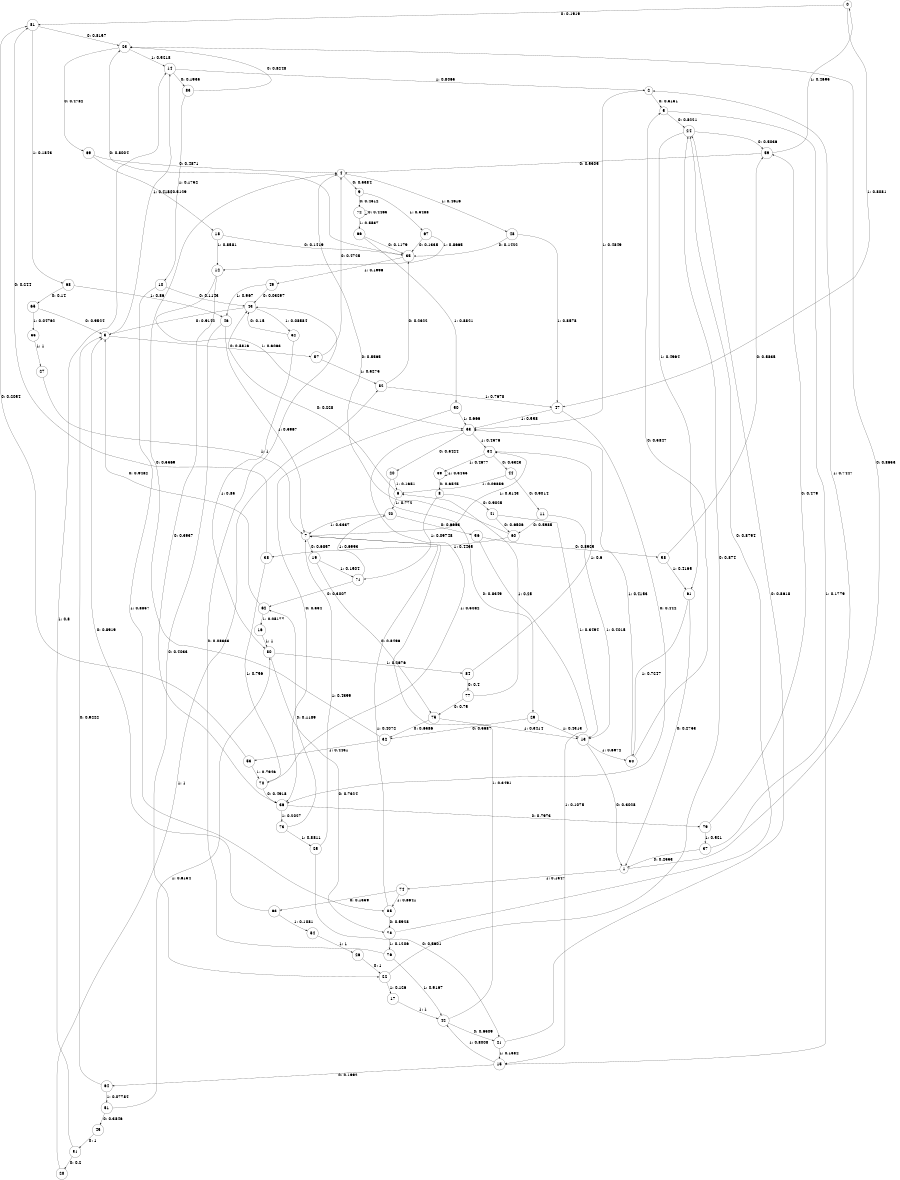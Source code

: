 digraph "ch10randomL10" {
size = "6,8.5";
ratio = "fill";
node [shape = circle];
node [fontsize = 24];
edge [fontsize = 24];
0 -> 81 [label = "0: 0.1919   "];
0 -> 47 [label = "1: 0.8081   "];
1 -> 23 [label = "0: 0.8653   "];
1 -> 74 [label = "1: 0.1347   "];
2 -> 5 [label = "0: 0.5151   "];
2 -> 33 [label = "1: 0.4849   "];
3 -> 57 [label = "0: 0.5816   "];
3 -> 14 [label = "1: 0.4184   "];
4 -> 9 [label = "0: 0.5384   "];
4 -> 48 [label = "1: 0.4616   "];
5 -> 24 [label = "0: 0.8221   "];
5 -> 15 [label = "1: 0.1779   "];
6 -> 43 [label = "0: 0.228    "];
6 -> 40 [label = "1: 0.772    "];
7 -> 19 [label = "0: 0.6857   "];
7 -> 34 [label = "1: 0.3143   "];
8 -> 41 [label = "0: 0.9025   "];
8 -> 71 [label = "1: 0.09748  "];
9 -> 72 [label = "0: 0.4512   "];
9 -> 67 [label = "1: 0.5488   "];
10 -> 43 [label = "0: 0.1143   "];
10 -> 85 [label = "1: 0.8857   "];
11 -> 60 [label = "0: 0.5985   "];
11 -> 13 [label = "1: 0.4015   "];
12 -> 36 [label = "0: 0.3937   "];
12 -> 33 [label = "1: 0.6063   "];
13 -> 1 [label = "0: 0.3028   "];
13 -> 30 [label = "1: 0.6972   "];
14 -> 83 [label = "0: 0.1935   "];
14 -> 2 [label = "1: 0.8065   "];
15 -> 64 [label = "0: 0.1992   "];
15 -> 42 [label = "1: 0.8008   "];
16 -> 80 [label = "1: 1        "];
17 -> 42 [label = "1: 1        "];
18 -> 35 [label = "0: 0.1419   "];
18 -> 12 [label = "1: 0.8581   "];
19 -> 75 [label = "0: 0.8496   "];
19 -> 71 [label = "1: 0.1504   "];
20 -> 29 [label = "0: 0.8349   "];
20 -> 6 [label = "1: 0.1651   "];
21 -> 24 [label = "0: 0.8618   "];
21 -> 15 [label = "1: 0.1382   "];
22 -> 24 [label = "0: 0.874    "];
22 -> 17 [label = "1: 0.126    "];
23 -> 69 [label = "0: 0.4782   "];
23 -> 14 [label = "1: 0.5218   "];
24 -> 59 [label = "0: 0.5036   "];
24 -> 61 [label = "1: 0.4964   "];
25 -> 21 [label = "0: 0.5601   "];
25 -> 7 [label = "1: 0.4399   "];
26 -> 22 [label = "0: 1        "];
27 -> 7 [label = "1: 1        "];
28 -> 82 [label = "1: 1        "];
29 -> 32 [label = "0: 0.5687   "];
29 -> 13 [label = "1: 0.4313   "];
30 -> 5 [label = "0: 0.5847   "];
30 -> 33 [label = "1: 0.4153   "];
31 -> 28 [label = "0: 0.2      "];
31 -> 14 [label = "1: 0.8      "];
32 -> 4 [label = "0: 0.5569   "];
32 -> 53 [label = "1: 0.4431   "];
33 -> 20 [label = "0: 0.5424   "];
33 -> 34 [label = "1: 0.4576   "];
34 -> 44 [label = "0: 0.5323   "];
34 -> 39 [label = "1: 0.4677   "];
35 -> 23 [label = "0: 0.8004   "];
35 -> 49 [label = "1: 0.1996   "];
36 -> 79 [label = "0: 0.7973   "];
36 -> 73 [label = "1: 0.2027   "];
37 -> 1 [label = "0: 0.2553   "];
37 -> 2 [label = "1: 0.7447   "];
38 -> 81 [label = "0: 0.244    "];
38 -> 70 [label = "1: 0.756    "];
39 -> 8 [label = "0: 0.6545   "];
39 -> 39 [label = "1: 0.3455   "];
40 -> 56 [label = "0: 0.6663   "];
40 -> 7 [label = "1: 0.3337   "];
41 -> 60 [label = "0: 0.6506   "];
41 -> 13 [label = "1: 0.3494   "];
42 -> 21 [label = "0: 0.6509   "];
42 -> 7 [label = "1: 0.3491   "];
43 -> 3 [label = "0: 0.9142   "];
43 -> 52 [label = "1: 0.08584  "];
44 -> 11 [label = "0: 0.9014   "];
44 -> 6 [label = "1: 0.09859  "];
45 -> 31 [label = "0: 1        "];
46 -> 22 [label = "0: 0.4033   "];
46 -> 7 [label = "1: 0.5967   "];
47 -> 36 [label = "0: 0.442    "];
47 -> 33 [label = "1: 0.558    "];
48 -> 35 [label = "0: 0.1422   "];
48 -> 47 [label = "1: 0.8578   "];
49 -> 43 [label = "0: 0.03297  "];
49 -> 46 [label = "1: 0.967    "];
50 -> 36 [label = "0: 0.334    "];
50 -> 33 [label = "1: 0.666    "];
51 -> 45 [label = "0: 0.3846   "];
51 -> 80 [label = "1: 0.6154   "];
52 -> 43 [label = "0: 0.15     "];
52 -> 80 [label = "1: 0.85     "];
53 -> 81 [label = "0: 0.2054   "];
53 -> 70 [label = "1: 0.7946   "];
54 -> 26 [label = "1: 1        "];
55 -> 27 [label = "1: 1        "];
56 -> 58 [label = "0: 0.8925   "];
56 -> 15 [label = "1: 0.1075   "];
57 -> 4 [label = "0: 0.4725   "];
57 -> 82 [label = "1: 0.5275   "];
58 -> 59 [label = "0: 0.5835   "];
58 -> 61 [label = "1: 0.4165   "];
59 -> 4 [label = "0: 0.5305   "];
59 -> 0 [label = "1: 0.4695   "];
60 -> 4 [label = "0: 0.5565   "];
60 -> 38 [label = "1: 0.4435   "];
61 -> 1 [label = "0: 0.2753   "];
61 -> 30 [label = "1: 0.7247   "];
62 -> 3 [label = "0: 0.9482   "];
62 -> 16 [label = "1: 0.05177  "];
63 -> 3 [label = "0: 0.8919   "];
63 -> 54 [label = "1: 0.1081   "];
64 -> 3 [label = "0: 0.9222   "];
64 -> 51 [label = "1: 0.07784  "];
65 -> 3 [label = "0: 0.9524   "];
65 -> 55 [label = "1: 0.04762  "];
66 -> 35 [label = "0: 0.1179   "];
66 -> 50 [label = "1: 0.8821   "];
67 -> 35 [label = "0: 0.1335   "];
67 -> 12 [label = "1: 0.8665   "];
68 -> 65 [label = "0: 0.14     "];
68 -> 46 [label = "1: 0.86     "];
69 -> 4 [label = "0: 0.4871   "];
69 -> 18 [label = "1: 0.5129   "];
70 -> 36 [label = "0: 0.4918   "];
70 -> 33 [label = "1: 0.5082   "];
71 -> 62 [label = "0: 0.3007   "];
71 -> 40 [label = "1: 0.6993   "];
72 -> 72 [label = "0: 0.4463   "];
72 -> 66 [label = "1: 0.5537   "];
73 -> 62 [label = "0: 0.1189   "];
73 -> 25 [label = "1: 0.8811   "];
74 -> 63 [label = "0: 0.1359   "];
74 -> 85 [label = "1: 0.8641   "];
75 -> 32 [label = "0: 0.6586   "];
75 -> 13 [label = "1: 0.3414   "];
76 -> 43 [label = "0: 0.08333  "];
76 -> 42 [label = "1: 0.9167   "];
77 -> 75 [label = "0: 0.75     "];
77 -> 6 [label = "1: 0.25     "];
78 -> 24 [label = "0: 0.8794   "];
78 -> 76 [label = "1: 0.1206   "];
79 -> 59 [label = "0: 0.479    "];
79 -> 37 [label = "1: 0.521    "];
80 -> 78 [label = "0: 0.7324   "];
80 -> 84 [label = "1: 0.2676   "];
81 -> 23 [label = "0: 0.8157   "];
81 -> 68 [label = "1: 0.1843   "];
82 -> 35 [label = "0: 0.2322   "];
82 -> 47 [label = "1: 0.7678   "];
83 -> 23 [label = "0: 0.8248   "];
83 -> 10 [label = "1: 0.1752   "];
84 -> 77 [label = "0: 0.4      "];
84 -> 34 [label = "1: 0.6      "];
85 -> 78 [label = "0: 0.5928   "];
85 -> 7 [label = "1: 0.4072   "];
}